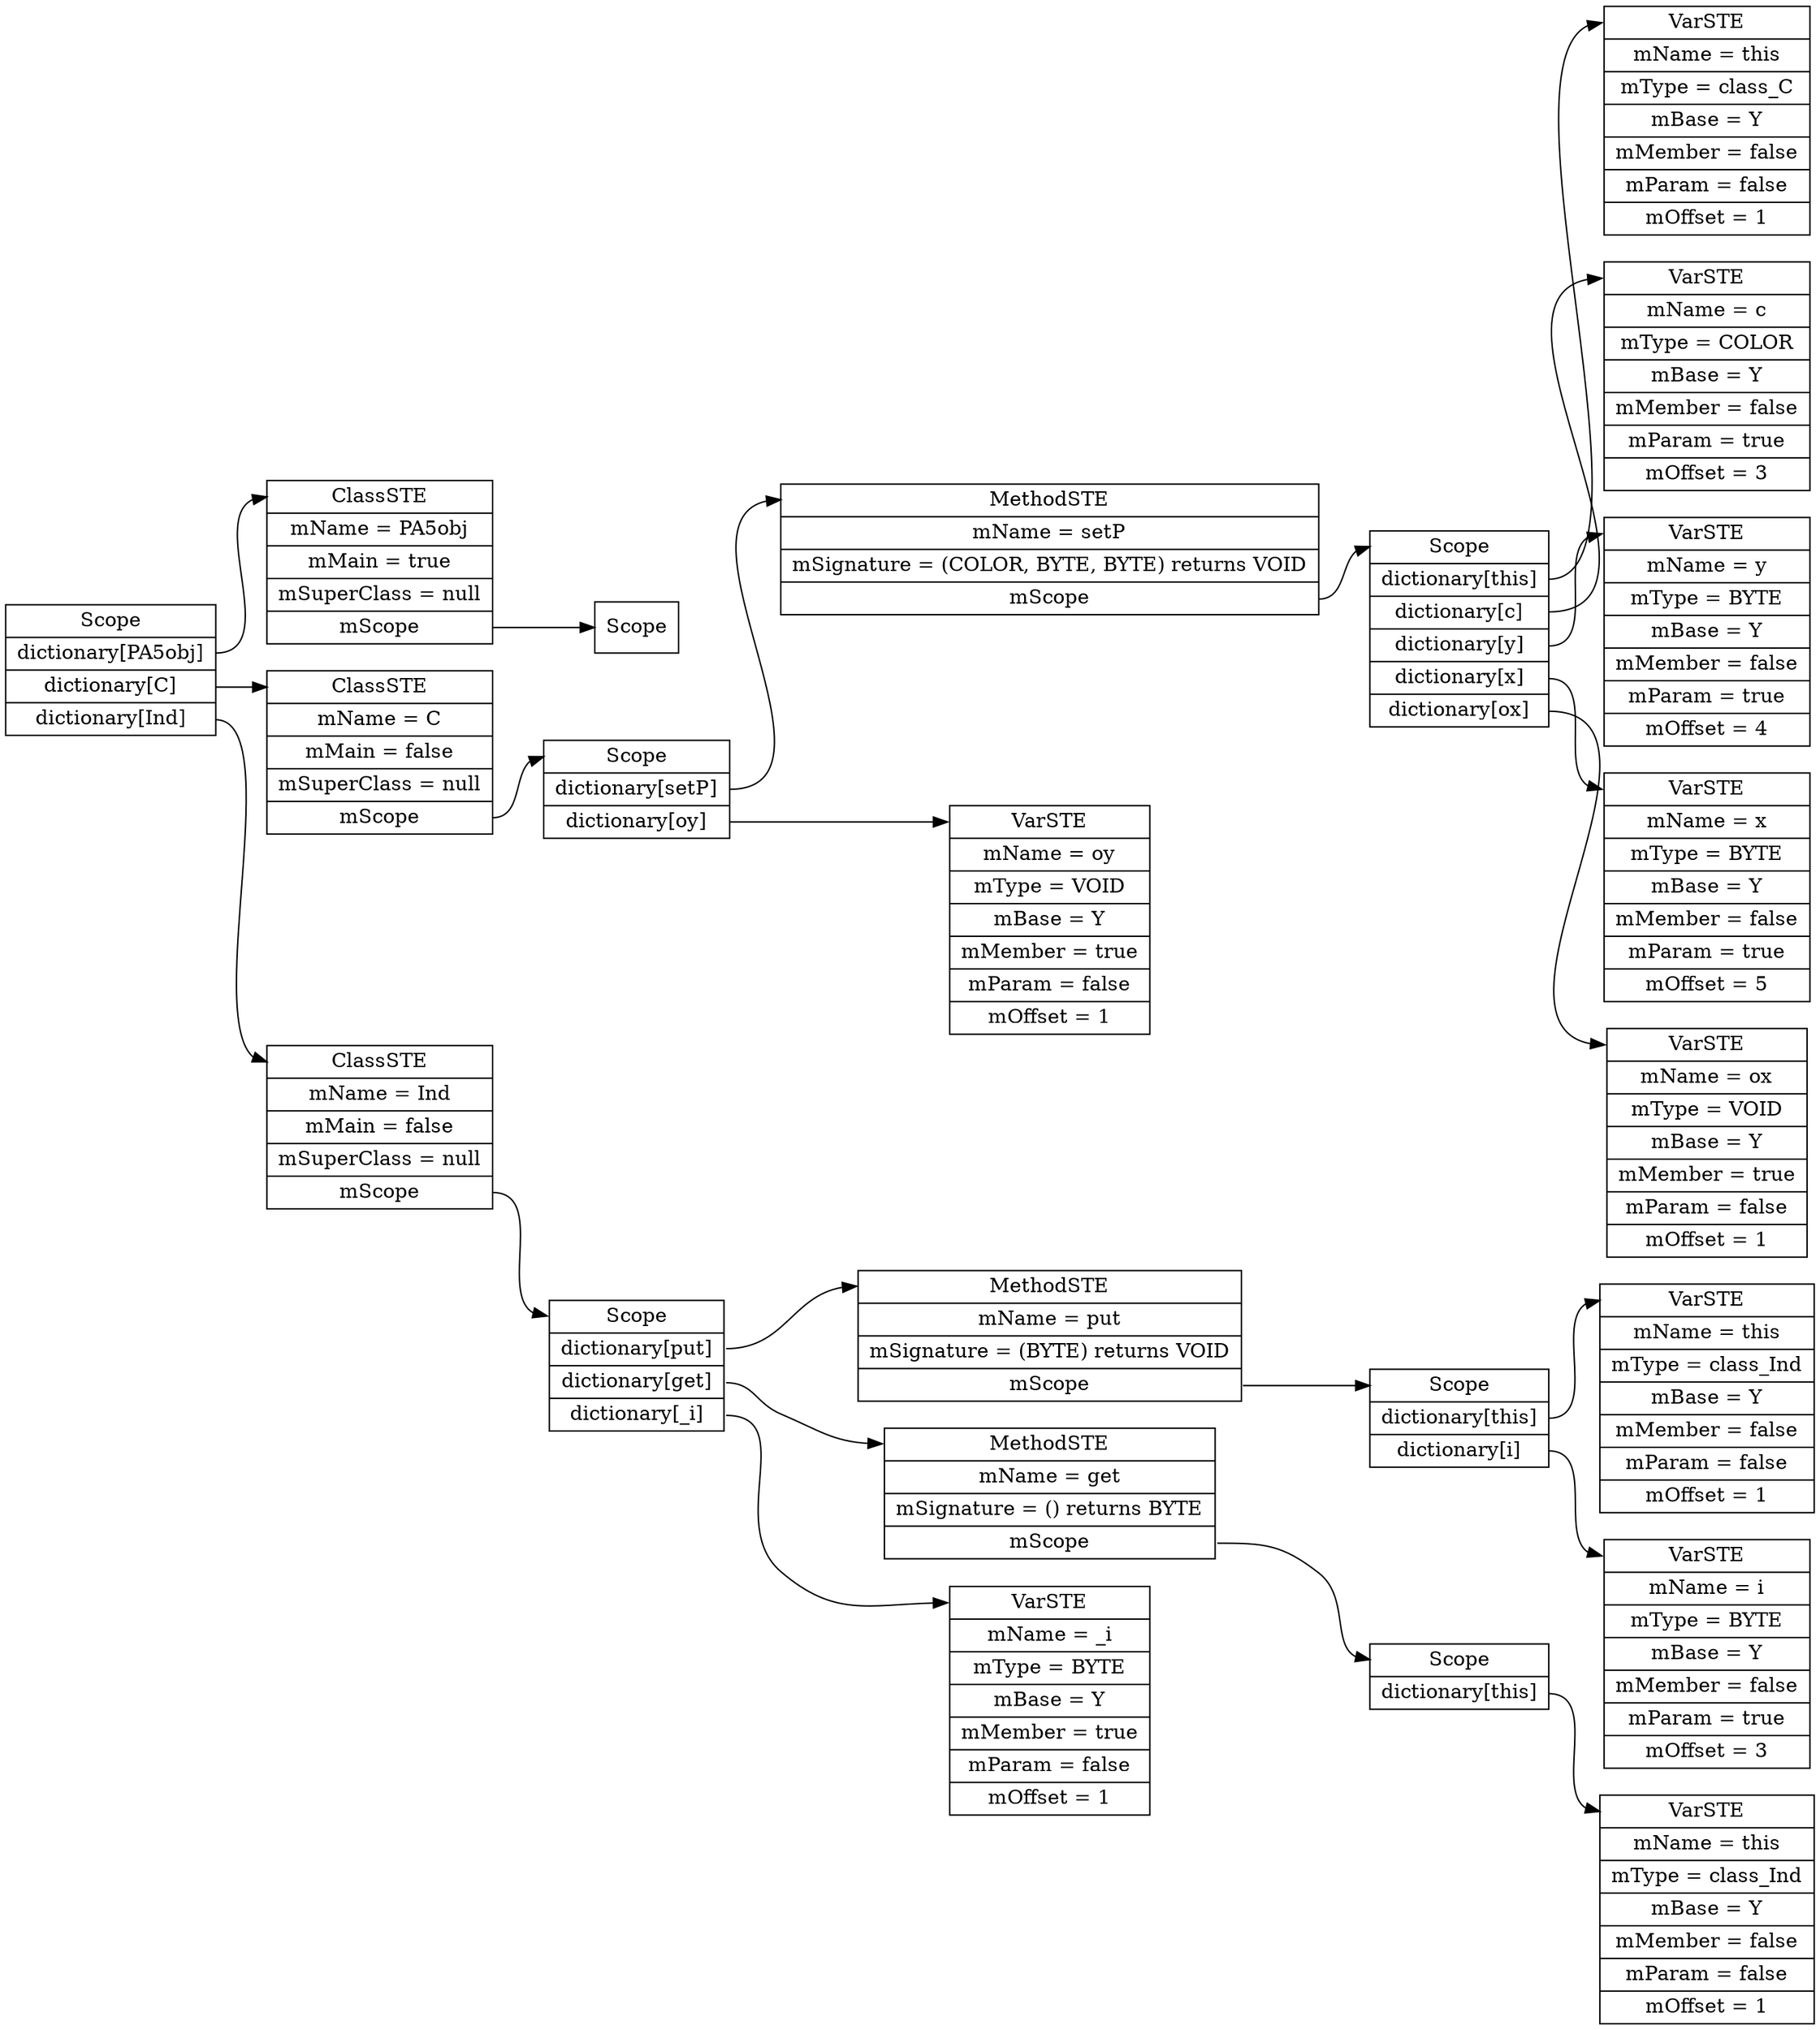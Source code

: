 digraph SymTable {
	graph [rankdir="LR"];
	node [shape=record];
	0 [label=" <f0> Scope | <f1> dictionary\[PA5obj\] | <f2> dictionary\[C\] | <f3> dictionary\[Ind\] "];
	0:<f1> -> 1:<f0>;
	1 [label=" <f0> ClassSTE | <f1> mName = PA5obj| <f2> mMain = true| <f3> mSuperClass = null| <f4> mScope "];
	1:<f4> -> 2:<f0>;
	2 [label=" <f0> Scope "];
	0:<f2> -> 3:<f0>;
	3 [label=" <f0> ClassSTE | <f1> mName = C| <f2> mMain = false| <f3> mSuperClass = null| <f4> mScope "];
	3:<f4> -> 4:<f0>;
	4 [label=" <f0> Scope | <f1> dictionary\[setP\] | <f2> dictionary\[oy\] "];
	4:<f1> -> 5:<f0>;
	5 [label=" <f0> MethodSTE | <f1> mName = setP| <f2> mSignature = (COLOR, BYTE, BYTE) returns VOID| <f3> mScope "];
	5:<f3> -> 6:<f0>;
	6 [label=" <f0> Scope | <f1> dictionary\[this\] | <f2> dictionary\[c\] | <f3> dictionary\[y\] | <f4> dictionary\[x\] | <f5> dictionary\[ox\] "];
	6:<f1> -> 7:<f0>;
	7 [label=" <f0> VarSTE | <f1> mName = this| <f2> mType = class_C| <f3> mBase = Y| <f4> mMember = false| <f5> mParam = false| <f6> mOffset = 1"];
	6:<f2> -> 8:<f0>;
	8 [label=" <f0> VarSTE | <f1> mName = c| <f2> mType = COLOR| <f3> mBase = Y| <f4> mMember = false| <f5> mParam = true| <f6> mOffset = 3"];
	6:<f3> -> 9:<f0>;
	9 [label=" <f0> VarSTE | <f1> mName = y| <f2> mType = BYTE| <f3> mBase = Y| <f4> mMember = false| <f5> mParam = true| <f6> mOffset = 4"];
	6:<f4> -> 10:<f0>;
	10 [label=" <f0> VarSTE | <f1> mName = x| <f2> mType = BYTE| <f3> mBase = Y| <f4> mMember = false| <f5> mParam = true| <f6> mOffset = 5"];
	6:<f5> -> 11:<f0>;
	11 [label=" <f0> VarSTE | <f1> mName = ox| <f2> mType = VOID| <f3> mBase = Y| <f4> mMember = true| <f5> mParam = false| <f6> mOffset = 1"];
	4:<f2> -> 12:<f0>;
	12 [label=" <f0> VarSTE | <f1> mName = oy| <f2> mType = VOID| <f3> mBase = Y| <f4> mMember = true| <f5> mParam = false| <f6> mOffset = 1"];
	0:<f3> -> 13:<f0>;
	13 [label=" <f0> ClassSTE | <f1> mName = Ind| <f2> mMain = false| <f3> mSuperClass = null| <f4> mScope "];
	13:<f4> -> 14:<f0>;
	14 [label=" <f0> Scope | <f1> dictionary\[put\] | <f2> dictionary\[get\] | <f3> dictionary\[_i\] "];
	14:<f1> -> 15:<f0>;
	15 [label=" <f0> MethodSTE | <f1> mName = put| <f2> mSignature = (BYTE) returns VOID| <f3> mScope "];
	15:<f3> -> 16:<f0>;
	16 [label=" <f0> Scope | <f1> dictionary\[this\] | <f2> dictionary\[i\] "];
	16:<f1> -> 17:<f0>;
	17 [label=" <f0> VarSTE | <f1> mName = this| <f2> mType = class_Ind| <f3> mBase = Y| <f4> mMember = false| <f5> mParam = false| <f6> mOffset = 1"];
	16:<f2> -> 18:<f0>;
	18 [label=" <f0> VarSTE | <f1> mName = i| <f2> mType = BYTE| <f3> mBase = Y| <f4> mMember = false| <f5> mParam = true| <f6> mOffset = 3"];
	14:<f2> -> 19:<f0>;
	19 [label=" <f0> MethodSTE | <f1> mName = get| <f2> mSignature = () returns BYTE| <f3> mScope "];
	19:<f3> -> 20:<f0>;
	20 [label=" <f0> Scope | <f1> dictionary\[this\] "];
	20:<f1> -> 21:<f0>;
	21 [label=" <f0> VarSTE | <f1> mName = this| <f2> mType = class_Ind| <f3> mBase = Y| <f4> mMember = false| <f5> mParam = false| <f6> mOffset = 1"];
	14:<f3> -> 22:<f0>;
	22 [label=" <f0> VarSTE | <f1> mName = _i| <f2> mType = BYTE| <f3> mBase = Y| <f4> mMember = true| <f5> mParam = false| <f6> mOffset = 1"];
}
